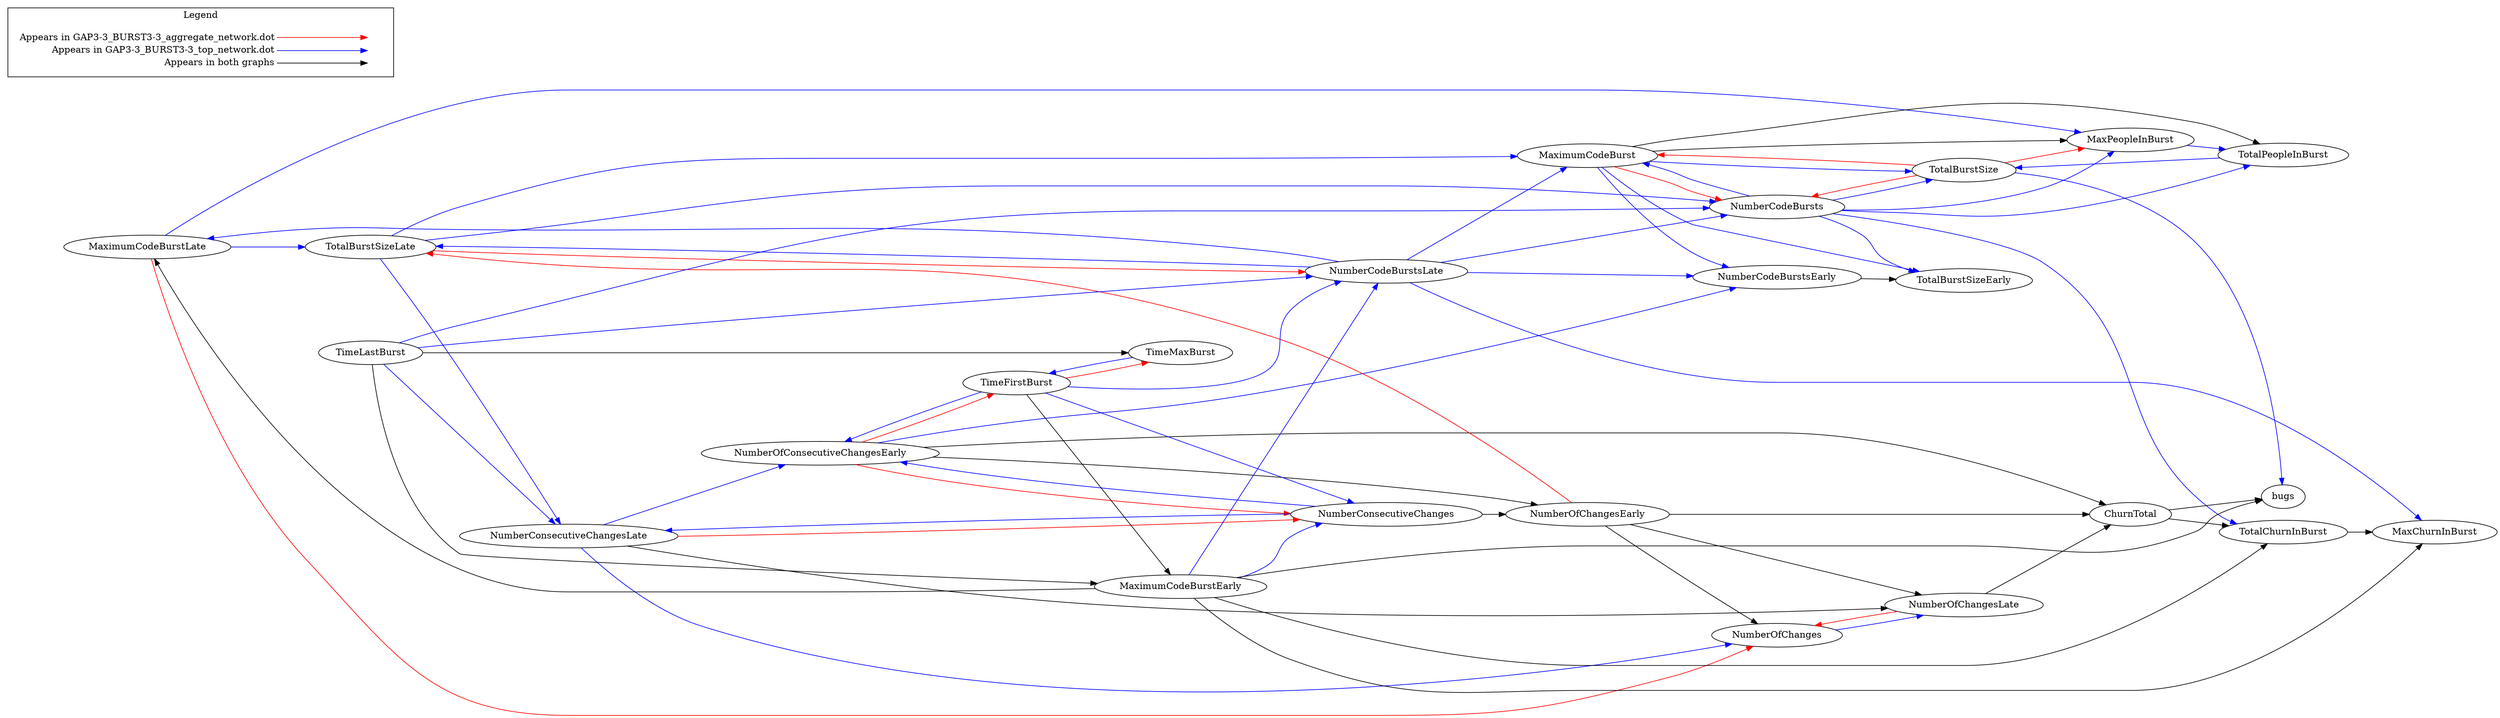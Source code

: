 digraph {
MaximumCodeBurstLate -> NumberOfChanges[color="red"];
TotalBurstSizeLate -> NumberCodeBurstsLate[color="red"];
NumberOfChangesLate -> NumberOfChanges[color="red"];
MaximumCodeBurst -> NumberCodeBursts[color="red"];
TotalBurstSize -> NumberCodeBursts[color="red"];
NumberOfConsecutiveChangesEarly -> NumberConsecutiveChanges[color="red"];
NumberConsecutiveChangesLate -> NumberConsecutiveChanges[color="red"];
TotalBurstSize -> MaxPeopleInBurst[color="red"];
TotalBurstSize -> MaximumCodeBurst[color="red"];
NumberOfChangesEarly -> TotalBurstSizeLate[color="red"];
TimeFirstBurst -> TimeMaxBurst[color="red"];
NumberOfConsecutiveChangesEarly -> TimeFirstBurst[color="red"];
NumberOfChangesLate -> ChurnTotal[color="black"];
NumberOfChangesEarly -> NumberOfChanges[color="black"];
NumberOfChangesEarly -> NumberOfChangesLate[color="black"];
NumberOfChangesEarly -> ChurnTotal[color="black"];
MaximumCodeBurstEarly -> MaxChurnInBurst[color="black"];
MaximumCodeBurstEarly -> bugs[color="black"];
TotalChurnInBurst -> MaxChurnInBurst[color="black"];
ChurnTotal -> TotalChurnInBurst[color="black"];
ChurnTotal -> bugs[color="black"];
NumberConsecutiveChangesLate -> NumberOfChangesLate[color="black"];
MaximumCodeBurstEarly -> TotalChurnInBurst[color="black"];
TimeFirstBurst -> MaximumCodeBurstEarly[color="black"];
MaximumCodeBurst -> TotalPeopleInBurst[color="black"];
NumberOfConsecutiveChangesEarly -> NumberOfChangesEarly[color="black"];
NumberOfConsecutiveChangesEarly -> ChurnTotal[color="black"];
NumberConsecutiveChanges -> NumberOfChangesEarly[color="black"];
TimeLastBurst -> MaximumCodeBurstEarly[color="black"];
MaximumCodeBurstEarly -> MaximumCodeBurstLate[color="black"];
NumberCodeBurstsEarly -> TotalBurstSizeEarly[color="black"];
MaximumCodeBurst -> MaxPeopleInBurst[color="black"];
TimeLastBurst -> TimeMaxBurst[color="black"];
TotalPeopleInBurst -> TotalBurstSize[color="blue"];
MaximumCodeBurstLate -> MaxPeopleInBurst[color="blue"];
MaximumCodeBurstLate -> TotalBurstSizeLate[color="blue"];
NumberOfChanges -> NumberOfChangesLate[color="blue"];
MaxPeopleInBurst -> TotalPeopleInBurst[color="blue"];
TotalBurstSizeLate -> MaximumCodeBurst[color="blue"];
TotalBurstSizeLate -> NumberConsecutiveChangesLate[color="blue"];
TotalBurstSizeLate -> NumberCodeBursts[color="blue"];
NumberCodeBurstsLate -> MaximumCodeBurstLate[color="blue"];
NumberCodeBurstsLate -> TotalBurstSizeLate[color="blue"];
NumberCodeBurstsLate -> MaxChurnInBurst[color="blue"];
NumberCodeBurstsLate -> NumberCodeBurstsEarly[color="blue"];
NumberCodeBurstsLate -> MaximumCodeBurst[color="blue"];
NumberCodeBurstsLate -> NumberCodeBursts[color="blue"];
MaximumCodeBurstEarly -> NumberCodeBurstsLate[color="blue"];
MaximumCodeBurstEarly -> NumberConsecutiveChanges[color="blue"];
TimeFirstBurst -> NumberCodeBurstsLate[color="blue"];
TimeFirstBurst -> NumberOfConsecutiveChangesEarly[color="blue"];
TimeFirstBurst -> NumberConsecutiveChanges[color="blue"];
MaximumCodeBurst -> NumberCodeBurstsEarly[color="blue"];
MaximumCodeBurst -> TotalBurstSizeEarly[color="blue"];
MaximumCodeBurst -> TotalBurstSize[color="blue"];
NumberOfConsecutiveChangesEarly -> NumberCodeBurstsEarly[color="blue"];
NumberConsecutiveChangesLate -> NumberOfChanges[color="blue"];
NumberConsecutiveChangesLate -> NumberOfConsecutiveChangesEarly[color="blue"];
TotalBurstSize -> bugs[color="blue"];
TimeMaxBurst -> TimeFirstBurst[color="blue"];
NumberConsecutiveChanges -> NumberOfConsecutiveChangesEarly[color="blue"];
NumberConsecutiveChanges -> NumberConsecutiveChangesLate[color="blue"];
TimeLastBurst -> NumberCodeBurstsLate[color="blue"];
TimeLastBurst -> NumberConsecutiveChangesLate[color="blue"];
TimeLastBurst -> NumberCodeBursts[color="blue"];
NumberCodeBursts -> TotalPeopleInBurst[color="blue"];
NumberCodeBursts -> MaxPeopleInBurst[color="blue"];
NumberCodeBursts -> TotalChurnInBurst[color="blue"];
NumberCodeBursts -> MaximumCodeBurst[color="blue"];
NumberCodeBursts -> TotalBurstSizeEarly[color="blue"];
NumberCodeBursts -> TotalBurstSize[color="blue"];

  rankdir=LR
  node [shape=plaintext]
  subgraph cluster_01 { 
    label = "Legend";
    key [label=<<table border="0" cellpadding="2" cellspacing="0" cellborder="0">
      <tr><td align="right" port="i1">Appears in GAP3-3_BURST3-3_aggregate_network.dot</td></tr>
      <tr><td align="right" port="i2">Appears in GAP3-3_BURST3-3_top_network.dot</td></tr>
      <tr><td align="right" port="i3">Appears in both graphs</td></tr>
      </table>>]
    key2 [label=<<table border="0" cellpadding="2" cellspacing="0" cellborder="0">
      <tr><td port="i1">&nbsp;</td></tr>
      <tr><td port="i2">&nbsp;</td></tr>
      <tr><td port="i3">&nbsp;</td></tr>
      </table>>]
    key:i1:e -> key2:i1:w [color=red]
    key:i2:e -> key2:i2:w [color=blue]
    key:i3:e -> key2:i3:w [color=black]
  }
}